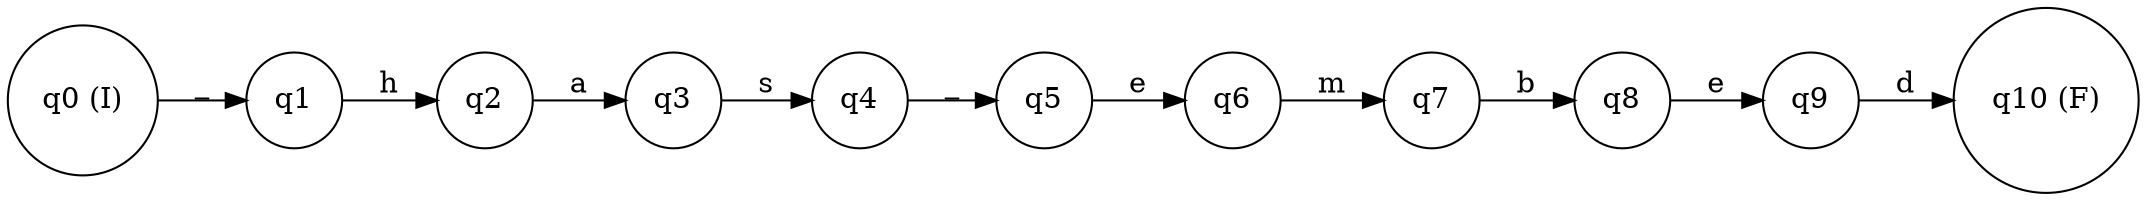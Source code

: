digraph finite_state_machine {
rankdir=LR;
node [shape = circle];
q0 [label="q0 (I)"];
q1 [label="q1"];
q2 [label="q2"];
q3 [label="q3"];
q4 [label="q4"];
q5 [label="q5"];
q6 [label="q6"];
q7 [label="q7"];
q8 [label="q8"];
q9 [label="q9"];
q10 [label="q10 (F)"];
q0 -> q1 [label="_"];
q1 -> q2 [label="h"];
q2 -> q3 [label="a"];
q3 -> q4 [label="s"];
q4 -> q5 [label="_"];
q5 -> q6 [label="e"];
q6 -> q7 [label="m"];
q7 -> q8 [label="b"];
q8 -> q9 [label="e"];
q9 -> q10 [label="d"];
}